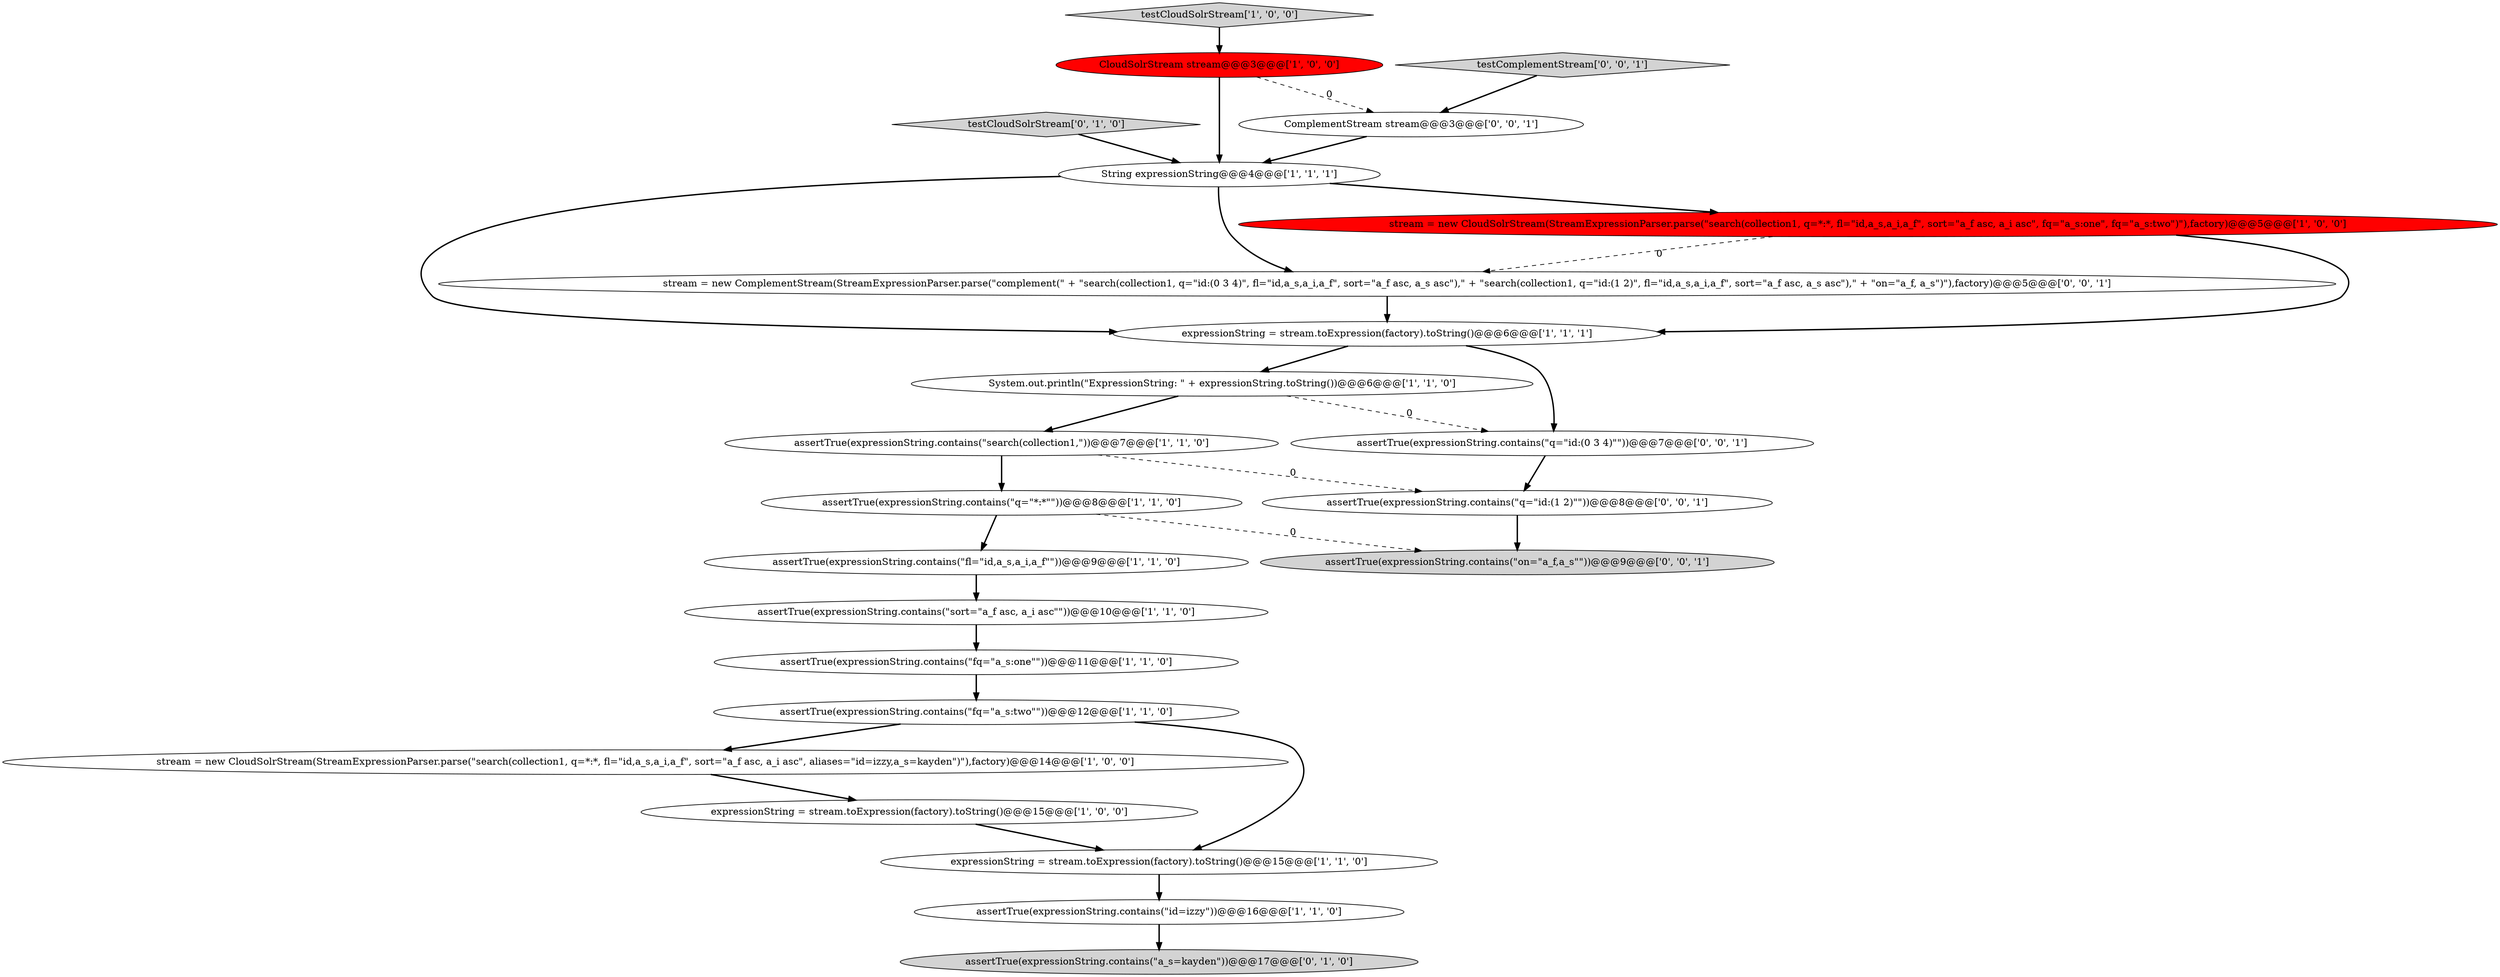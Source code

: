 digraph {
10 [style = filled, label = "assertTrue(expressionString.contains(\"search(collection1,\"))@@@7@@@['1', '1', '0']", fillcolor = white, shape = ellipse image = "AAA0AAABBB1BBB"];
9 [style = filled, label = "assertTrue(expressionString.contains(\"id=izzy\"))@@@16@@@['1', '1', '0']", fillcolor = white, shape = ellipse image = "AAA0AAABBB1BBB"];
1 [style = filled, label = "assertTrue(expressionString.contains(\"fl=\"id,a_s,a_i,a_f\"\"))@@@9@@@['1', '1', '0']", fillcolor = white, shape = ellipse image = "AAA0AAABBB1BBB"];
16 [style = filled, label = "assertTrue(expressionString.contains(\"a_s=kayden\"))@@@17@@@['0', '1', '0']", fillcolor = lightgray, shape = ellipse image = "AAA0AAABBB2BBB"];
13 [style = filled, label = "System.out.println(\"ExpressionString: \" + expressionString.toString())@@@6@@@['1', '1', '0']", fillcolor = white, shape = ellipse image = "AAA0AAABBB1BBB"];
19 [style = filled, label = "assertTrue(expressionString.contains(\"q=\"id:(0 3 4)\"\"))@@@7@@@['0', '0', '1']", fillcolor = white, shape = ellipse image = "AAA0AAABBB3BBB"];
12 [style = filled, label = "stream = new CloudSolrStream(StreamExpressionParser.parse(\"search(collection1, q=*:*, fl=\"id,a_s,a_i,a_f\", sort=\"a_f asc, a_i asc\", aliases=\"id=izzy,a_s=kayden\")\"),factory)@@@14@@@['1', '0', '0']", fillcolor = white, shape = ellipse image = "AAA0AAABBB1BBB"];
8 [style = filled, label = "assertTrue(expressionString.contains(\"sort=\"a_f asc, a_i asc\"\"))@@@10@@@['1', '1', '0']", fillcolor = white, shape = ellipse image = "AAA0AAABBB1BBB"];
5 [style = filled, label = "assertTrue(expressionString.contains(\"q=\"*:*\"\"))@@@8@@@['1', '1', '0']", fillcolor = white, shape = ellipse image = "AAA0AAABBB1BBB"];
20 [style = filled, label = "testComplementStream['0', '0', '1']", fillcolor = lightgray, shape = diamond image = "AAA0AAABBB3BBB"];
18 [style = filled, label = "assertTrue(expressionString.contains(\"on=\"a_f,a_s\"\"))@@@9@@@['0', '0', '1']", fillcolor = lightgray, shape = ellipse image = "AAA0AAABBB3BBB"];
22 [style = filled, label = "stream = new ComplementStream(StreamExpressionParser.parse(\"complement(\" + \"search(collection1, q=\"id:(0 3 4)\", fl=\"id,a_s,a_i,a_f\", sort=\"a_f asc, a_s asc\"),\" + \"search(collection1, q=\"id:(1 2)\", fl=\"id,a_s,a_i,a_f\", sort=\"a_f asc, a_s asc\"),\" + \"on=\"a_f, a_s\")\"),factory)@@@5@@@['0', '0', '1']", fillcolor = white, shape = ellipse image = "AAA0AAABBB3BBB"];
23 [style = filled, label = "assertTrue(expressionString.contains(\"q=\"id:(1 2)\"\"))@@@8@@@['0', '0', '1']", fillcolor = white, shape = ellipse image = "AAA0AAABBB3BBB"];
11 [style = filled, label = "testCloudSolrStream['1', '0', '0']", fillcolor = lightgray, shape = diamond image = "AAA0AAABBB1BBB"];
7 [style = filled, label = "String expressionString@@@4@@@['1', '1', '1']", fillcolor = white, shape = ellipse image = "AAA0AAABBB1BBB"];
17 [style = filled, label = "testCloudSolrStream['0', '1', '0']", fillcolor = lightgray, shape = diamond image = "AAA0AAABBB2BBB"];
6 [style = filled, label = "expressionString = stream.toExpression(factory).toString()@@@15@@@['1', '1', '0']", fillcolor = white, shape = ellipse image = "AAA0AAABBB1BBB"];
2 [style = filled, label = "CloudSolrStream stream@@@3@@@['1', '0', '0']", fillcolor = red, shape = ellipse image = "AAA1AAABBB1BBB"];
3 [style = filled, label = "expressionString = stream.toExpression(factory).toString()@@@6@@@['1', '1', '1']", fillcolor = white, shape = ellipse image = "AAA0AAABBB1BBB"];
0 [style = filled, label = "assertTrue(expressionString.contains(\"fq=\"a_s:two\"\"))@@@12@@@['1', '1', '0']", fillcolor = white, shape = ellipse image = "AAA0AAABBB1BBB"];
21 [style = filled, label = "ComplementStream stream@@@3@@@['0', '0', '1']", fillcolor = white, shape = ellipse image = "AAA0AAABBB3BBB"];
14 [style = filled, label = "stream = new CloudSolrStream(StreamExpressionParser.parse(\"search(collection1, q=*:*, fl=\"id,a_s,a_i,a_f\", sort=\"a_f asc, a_i asc\", fq=\"a_s:one\", fq=\"a_s:two\")\"),factory)@@@5@@@['1', '0', '0']", fillcolor = red, shape = ellipse image = "AAA1AAABBB1BBB"];
15 [style = filled, label = "expressionString = stream.toExpression(factory).toString()@@@15@@@['1', '0', '0']", fillcolor = white, shape = ellipse image = "AAA0AAABBB1BBB"];
4 [style = filled, label = "assertTrue(expressionString.contains(\"fq=\"a_s:one\"\"))@@@11@@@['1', '1', '0']", fillcolor = white, shape = ellipse image = "AAA0AAABBB1BBB"];
14->3 [style = bold, label=""];
13->10 [style = bold, label=""];
1->8 [style = bold, label=""];
0->6 [style = bold, label=""];
0->12 [style = bold, label=""];
12->15 [style = bold, label=""];
14->22 [style = dashed, label="0"];
15->6 [style = bold, label=""];
13->19 [style = dashed, label="0"];
5->18 [style = dashed, label="0"];
9->16 [style = bold, label=""];
11->2 [style = bold, label=""];
7->3 [style = bold, label=""];
4->0 [style = bold, label=""];
7->14 [style = bold, label=""];
20->21 [style = bold, label=""];
17->7 [style = bold, label=""];
22->3 [style = bold, label=""];
5->1 [style = bold, label=""];
7->22 [style = bold, label=""];
10->5 [style = bold, label=""];
3->19 [style = bold, label=""];
2->21 [style = dashed, label="0"];
19->23 [style = bold, label=""];
3->13 [style = bold, label=""];
21->7 [style = bold, label=""];
2->7 [style = bold, label=""];
8->4 [style = bold, label=""];
6->9 [style = bold, label=""];
23->18 [style = bold, label=""];
10->23 [style = dashed, label="0"];
}
